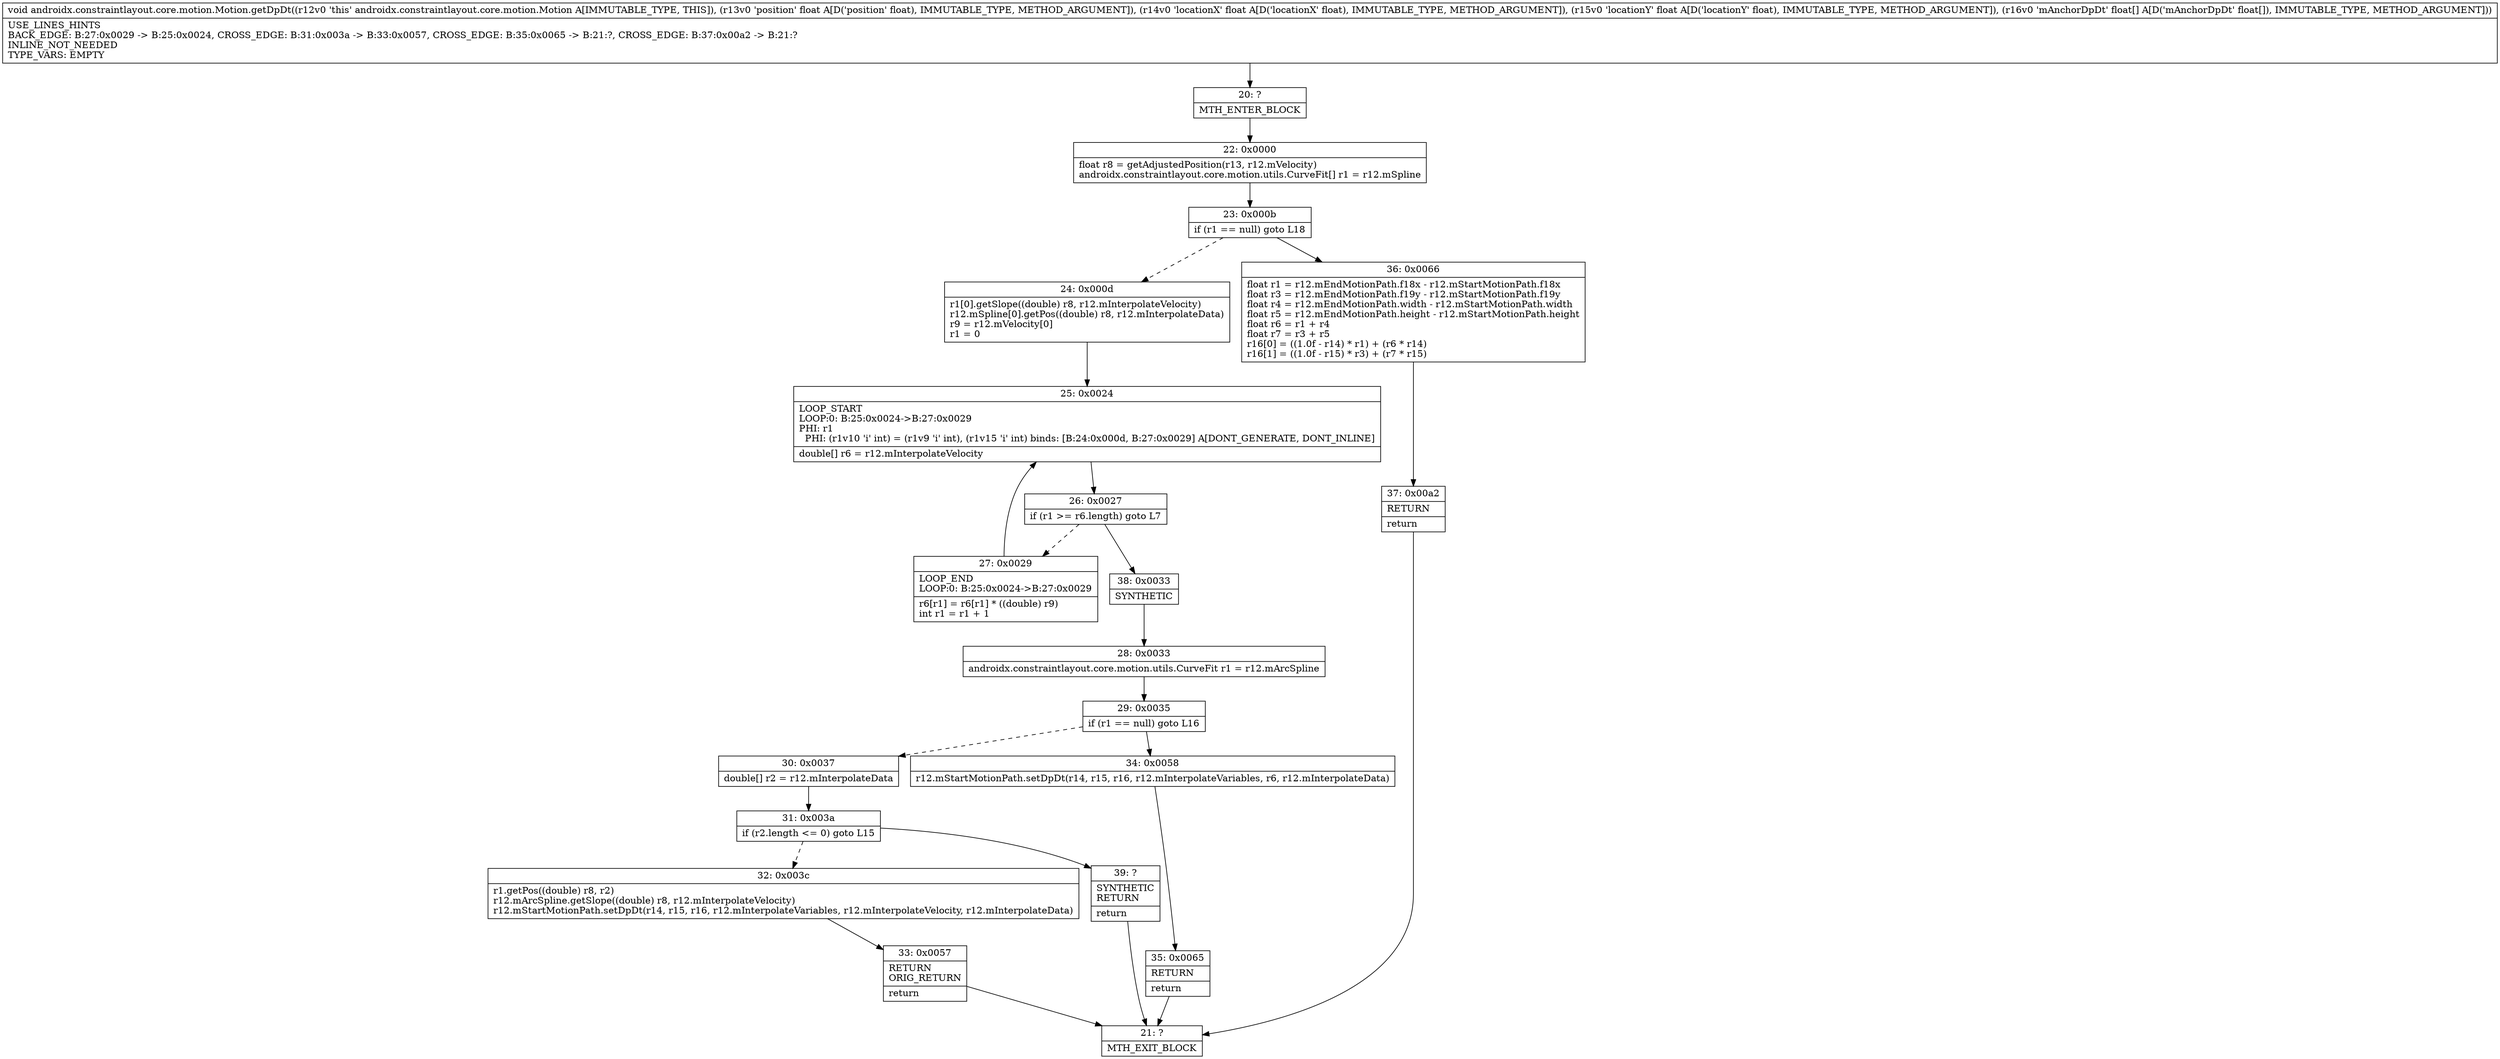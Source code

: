 digraph "CFG forandroidx.constraintlayout.core.motion.Motion.getDpDt(FFF[F)V" {
Node_20 [shape=record,label="{20\:\ ?|MTH_ENTER_BLOCK\l}"];
Node_22 [shape=record,label="{22\:\ 0x0000|float r8 = getAdjustedPosition(r13, r12.mVelocity)\landroidx.constraintlayout.core.motion.utils.CurveFit[] r1 = r12.mSpline\l}"];
Node_23 [shape=record,label="{23\:\ 0x000b|if (r1 == null) goto L18\l}"];
Node_24 [shape=record,label="{24\:\ 0x000d|r1[0].getSlope((double) r8, r12.mInterpolateVelocity)\lr12.mSpline[0].getPos((double) r8, r12.mInterpolateData)\lr9 = r12.mVelocity[0]\lr1 = 0\l}"];
Node_25 [shape=record,label="{25\:\ 0x0024|LOOP_START\lLOOP:0: B:25:0x0024\-\>B:27:0x0029\lPHI: r1 \l  PHI: (r1v10 'i' int) = (r1v9 'i' int), (r1v15 'i' int) binds: [B:24:0x000d, B:27:0x0029] A[DONT_GENERATE, DONT_INLINE]\l|double[] r6 = r12.mInterpolateVelocity\l}"];
Node_26 [shape=record,label="{26\:\ 0x0027|if (r1 \>= r6.length) goto L7\l}"];
Node_27 [shape=record,label="{27\:\ 0x0029|LOOP_END\lLOOP:0: B:25:0x0024\-\>B:27:0x0029\l|r6[r1] = r6[r1] * ((double) r9)\lint r1 = r1 + 1\l}"];
Node_38 [shape=record,label="{38\:\ 0x0033|SYNTHETIC\l}"];
Node_28 [shape=record,label="{28\:\ 0x0033|androidx.constraintlayout.core.motion.utils.CurveFit r1 = r12.mArcSpline\l}"];
Node_29 [shape=record,label="{29\:\ 0x0035|if (r1 == null) goto L16\l}"];
Node_30 [shape=record,label="{30\:\ 0x0037|double[] r2 = r12.mInterpolateData\l}"];
Node_31 [shape=record,label="{31\:\ 0x003a|if (r2.length \<= 0) goto L15\l}"];
Node_32 [shape=record,label="{32\:\ 0x003c|r1.getPos((double) r8, r2)\lr12.mArcSpline.getSlope((double) r8, r12.mInterpolateVelocity)\lr12.mStartMotionPath.setDpDt(r14, r15, r16, r12.mInterpolateVariables, r12.mInterpolateVelocity, r12.mInterpolateData)\l}"];
Node_33 [shape=record,label="{33\:\ 0x0057|RETURN\lORIG_RETURN\l|return\l}"];
Node_21 [shape=record,label="{21\:\ ?|MTH_EXIT_BLOCK\l}"];
Node_39 [shape=record,label="{39\:\ ?|SYNTHETIC\lRETURN\l|return\l}"];
Node_34 [shape=record,label="{34\:\ 0x0058|r12.mStartMotionPath.setDpDt(r14, r15, r16, r12.mInterpolateVariables, r6, r12.mInterpolateData)\l}"];
Node_35 [shape=record,label="{35\:\ 0x0065|RETURN\l|return\l}"];
Node_36 [shape=record,label="{36\:\ 0x0066|float r1 = r12.mEndMotionPath.f18x \- r12.mStartMotionPath.f18x\lfloat r3 = r12.mEndMotionPath.f19y \- r12.mStartMotionPath.f19y\lfloat r4 = r12.mEndMotionPath.width \- r12.mStartMotionPath.width\lfloat r5 = r12.mEndMotionPath.height \- r12.mStartMotionPath.height\lfloat r6 = r1 + r4\lfloat r7 = r3 + r5\lr16[0] = ((1.0f \- r14) * r1) + (r6 * r14)\lr16[1] = ((1.0f \- r15) * r3) + (r7 * r15)\l}"];
Node_37 [shape=record,label="{37\:\ 0x00a2|RETURN\l|return\l}"];
MethodNode[shape=record,label="{void androidx.constraintlayout.core.motion.Motion.getDpDt((r12v0 'this' androidx.constraintlayout.core.motion.Motion A[IMMUTABLE_TYPE, THIS]), (r13v0 'position' float A[D('position' float), IMMUTABLE_TYPE, METHOD_ARGUMENT]), (r14v0 'locationX' float A[D('locationX' float), IMMUTABLE_TYPE, METHOD_ARGUMENT]), (r15v0 'locationY' float A[D('locationY' float), IMMUTABLE_TYPE, METHOD_ARGUMENT]), (r16v0 'mAnchorDpDt' float[] A[D('mAnchorDpDt' float[]), IMMUTABLE_TYPE, METHOD_ARGUMENT]))  | USE_LINES_HINTS\lBACK_EDGE: B:27:0x0029 \-\> B:25:0x0024, CROSS_EDGE: B:31:0x003a \-\> B:33:0x0057, CROSS_EDGE: B:35:0x0065 \-\> B:21:?, CROSS_EDGE: B:37:0x00a2 \-\> B:21:?\lINLINE_NOT_NEEDED\lTYPE_VARS: EMPTY\l}"];
MethodNode -> Node_20;Node_20 -> Node_22;
Node_22 -> Node_23;
Node_23 -> Node_24[style=dashed];
Node_23 -> Node_36;
Node_24 -> Node_25;
Node_25 -> Node_26;
Node_26 -> Node_27[style=dashed];
Node_26 -> Node_38;
Node_27 -> Node_25;
Node_38 -> Node_28;
Node_28 -> Node_29;
Node_29 -> Node_30[style=dashed];
Node_29 -> Node_34;
Node_30 -> Node_31;
Node_31 -> Node_32[style=dashed];
Node_31 -> Node_39;
Node_32 -> Node_33;
Node_33 -> Node_21;
Node_39 -> Node_21;
Node_34 -> Node_35;
Node_35 -> Node_21;
Node_36 -> Node_37;
Node_37 -> Node_21;
}

